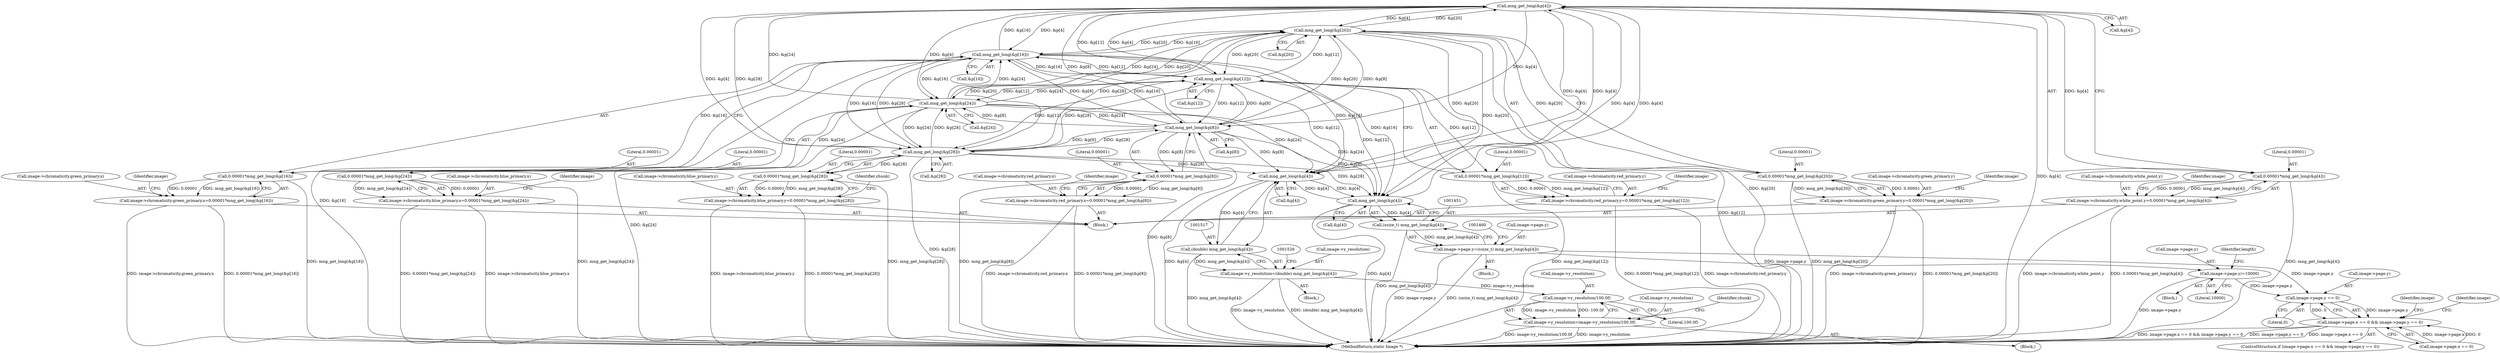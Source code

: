 digraph "0_ImageMagick_3320955045e5a2a22c13a04fa9422bb809e75eda@array" {
"1001212" [label="(Call,mng_get_long(&p[4]))"];
"1001272" [label="(Call,mng_get_long(&p[20]))"];
"1001257" [label="(Call,mng_get_long(&p[16]))"];
"1001212" [label="(Call,mng_get_long(&p[4]))"];
"1001242" [label="(Call,mng_get_long(&p[12]))"];
"1001287" [label="(Call,mng_get_long(&p[24]))"];
"1001227" [label="(Call,mng_get_long(&p[8]))"];
"1001302" [label="(Call,mng_get_long(&p[28]))"];
"1001452" [label="(Call,mng_get_long(&p[4]))"];
"1001518" [label="(Call,mng_get_long(&p[4]))"];
"1001210" [label="(Call,0.00001*mng_get_long(&p[4]))"];
"1001202" [label="(Call,image->chromaticity.white_point.y=0.00001*mng_get_long(&p[4]))"];
"1001240" [label="(Call,0.00001*mng_get_long(&p[12]))"];
"1001232" [label="(Call,image->chromaticity.red_primary.y=0.00001*mng_get_long(&p[12]))"];
"1001255" [label="(Call,0.00001*mng_get_long(&p[16]))"];
"1001247" [label="(Call,image->chromaticity.green_primary.x=0.00001*mng_get_long(&p[16]))"];
"1001270" [label="(Call,0.00001*mng_get_long(&p[20]))"];
"1001262" [label="(Call,image->chromaticity.green_primary.y=0.00001*mng_get_long(&p[20]))"];
"1001285" [label="(Call,0.00001*mng_get_long(&p[24]))"];
"1001277" [label="(Call,image->chromaticity.blue_primary.x=0.00001*mng_get_long(&p[24]))"];
"1001300" [label="(Call,0.00001*mng_get_long(&p[28]))"];
"1001292" [label="(Call,image->chromaticity.blue_primary.y=0.00001*mng_get_long(&p[28]))"];
"1001450" [label="(Call,(ssize_t) mng_get_long(&p[4]))"];
"1001444" [label="(Call,image->page.y=(ssize_t) mng_get_long(&p[4]))"];
"1001473" [label="(Call,image->page.y/=10000)"];
"1002089" [label="(Call,image->page.y == 0)"];
"1002081" [label="(Call,image->page.x == 0 && image->page.y == 0)"];
"1001516" [label="(Call,(double) mng_get_long(&p[4]))"];
"1001512" [label="(Call,image->y_resolution=(double) mng_get_long(&p[4]))"];
"1001550" [label="(Call,image->y_resolution/100.0f)"];
"1001546" [label="(Call,image->y_resolution=image->y_resolution/100.0f)"];
"1001225" [label="(Call,0.00001*mng_get_long(&p[8]))"];
"1001217" [label="(Call,image->chromaticity.red_primary.x=0.00001*mng_get_long(&p[8]))"];
"1001256" [label="(Literal,0.00001)"];
"1001203" [label="(Call,image->chromaticity.white_point.y)"];
"1001240" [label="(Call,0.00001*mng_get_long(&p[12]))"];
"1001271" [label="(Literal,0.00001)"];
"1002090" [label="(Call,image->page.y)"];
"1002175" [label="(MethodReturn,static Image *)"];
"1001217" [label="(Call,image->chromaticity.red_primary.x=0.00001*mng_get_long(&p[8]))"];
"1001433" [label="(Block,)"];
"1001518" [label="(Call,mng_get_long(&p[4]))"];
"1001302" [label="(Call,mng_get_long(&p[28]))"];
"1001247" [label="(Call,image->chromaticity.green_primary.x=0.00001*mng_get_long(&p[16]))"];
"1001554" [label="(Literal,100.0f)"];
"1001516" [label="(Call,(double) mng_get_long(&p[4]))"];
"1001551" [label="(Call,image->y_resolution)"];
"1001233" [label="(Call,image->chromaticity.red_primary.y)"];
"1001211" [label="(Literal,0.00001)"];
"1001465" [label="(Block,)"];
"1001512" [label="(Call,image->y_resolution=(double) mng_get_long(&p[4]))"];
"1001444" [label="(Call,image->page.y=(ssize_t) mng_get_long(&p[4]))"];
"1001292" [label="(Call,image->chromaticity.blue_primary.y=0.00001*mng_get_long(&p[28]))"];
"1001445" [label="(Call,image->page.y)"];
"1001241" [label="(Literal,0.00001)"];
"1002081" [label="(Call,image->page.x == 0 && image->page.y == 0)"];
"1001277" [label="(Call,image->chromaticity.blue_primary.x=0.00001*mng_get_long(&p[24]))"];
"1001225" [label="(Call,0.00001*mng_get_long(&p[8]))"];
"1001273" [label="(Call,&p[20])"];
"1001453" [label="(Call,&p[4])"];
"1001255" [label="(Call,0.00001*mng_get_long(&p[16]))"];
"1001221" [label="(Identifier,image)"];
"1001212" [label="(Call,mng_get_long(&p[4]))"];
"1001546" [label="(Call,image->y_resolution=image->y_resolution/100.0f)"];
"1001236" [label="(Identifier,image)"];
"1001262" [label="(Call,image->chromaticity.green_primary.y=0.00001*mng_get_long(&p[20]))"];
"1001479" [label="(Literal,10000)"];
"1001474" [label="(Call,image->page.y)"];
"1001286" [label="(Literal,0.00001)"];
"1001251" [label="(Identifier,image)"];
"1001210" [label="(Call,0.00001*mng_get_long(&p[4]))"];
"1001473" [label="(Call,image->page.y/=10000)"];
"1001287" [label="(Call,mng_get_long(&p[24]))"];
"1001547" [label="(Call,image->y_resolution)"];
"1001450" [label="(Call,(ssize_t) mng_get_long(&p[4]))"];
"1001257" [label="(Call,mng_get_long(&p[16]))"];
"1001202" [label="(Call,image->chromaticity.white_point.y=0.00001*mng_get_long(&p[4]))"];
"1001482" [label="(Identifier,length)"];
"1001303" [label="(Call,&p[28])"];
"1002128" [label="(Identifier,image)"];
"1001226" [label="(Literal,0.00001)"];
"1001272" [label="(Call,mng_get_long(&p[20]))"];
"1001503" [label="(Block,)"];
"1001248" [label="(Call,image->chromaticity.green_primary.x)"];
"1002095" [label="(Literal,0)"];
"1001278" [label="(Call,image->chromaticity.blue_primary.x)"];
"1001288" [label="(Call,&p[24])"];
"1002082" [label="(Call,image->page.x == 0)"];
"1001513" [label="(Call,image->y_resolution)"];
"1001228" [label="(Call,&p[8])"];
"1002080" [label="(ControlStructure,if (image->page.x == 0 && image->page.y == 0))"];
"1001452" [label="(Call,mng_get_long(&p[4]))"];
"1001531" [label="(Block,)"];
"1001227" [label="(Call,mng_get_long(&p[8]))"];
"1001189" [label="(Block,)"];
"1001550" [label="(Call,image->y_resolution/100.0f)"];
"1002100" [label="(Identifier,image)"];
"1001270" [label="(Call,0.00001*mng_get_long(&p[20]))"];
"1001266" [label="(Identifier,image)"];
"1001258" [label="(Call,&p[16])"];
"1001519" [label="(Call,&p[4])"];
"1001300" [label="(Call,0.00001*mng_get_long(&p[28]))"];
"1001301" [label="(Literal,0.00001)"];
"1001556" [label="(Identifier,chunk)"];
"1001308" [label="(Identifier,chunk)"];
"1001213" [label="(Call,&p[4])"];
"1001263" [label="(Call,image->chromaticity.green_primary.y)"];
"1001281" [label="(Identifier,image)"];
"1001243" [label="(Call,&p[12])"];
"1001293" [label="(Call,image->chromaticity.blue_primary.y)"];
"1001232" [label="(Call,image->chromaticity.red_primary.y=0.00001*mng_get_long(&p[12]))"];
"1002089" [label="(Call,image->page.y == 0)"];
"1001242" [label="(Call,mng_get_long(&p[12]))"];
"1001218" [label="(Call,image->chromaticity.red_primary.x)"];
"1001285" [label="(Call,0.00001*mng_get_long(&p[24]))"];
"1001296" [label="(Identifier,image)"];
"1001212" -> "1001210"  [label="AST: "];
"1001212" -> "1001213"  [label="CFG: "];
"1001213" -> "1001212"  [label="AST: "];
"1001210" -> "1001212"  [label="CFG: "];
"1001212" -> "1002175"  [label="DDG: &p[4]"];
"1001212" -> "1001210"  [label="DDG: &p[4]"];
"1001272" -> "1001212"  [label="DDG: &p[20]"];
"1001242" -> "1001212"  [label="DDG: &p[12]"];
"1001287" -> "1001212"  [label="DDG: &p[24]"];
"1001452" -> "1001212"  [label="DDG: &p[4]"];
"1001227" -> "1001212"  [label="DDG: &p[8]"];
"1001302" -> "1001212"  [label="DDG: &p[28]"];
"1001257" -> "1001212"  [label="DDG: &p[16]"];
"1001518" -> "1001212"  [label="DDG: &p[4]"];
"1001212" -> "1001227"  [label="DDG: &p[4]"];
"1001212" -> "1001242"  [label="DDG: &p[4]"];
"1001212" -> "1001257"  [label="DDG: &p[4]"];
"1001212" -> "1001272"  [label="DDG: &p[4]"];
"1001212" -> "1001287"  [label="DDG: &p[4]"];
"1001212" -> "1001302"  [label="DDG: &p[4]"];
"1001212" -> "1001452"  [label="DDG: &p[4]"];
"1001212" -> "1001518"  [label="DDG: &p[4]"];
"1001272" -> "1001270"  [label="AST: "];
"1001272" -> "1001273"  [label="CFG: "];
"1001273" -> "1001272"  [label="AST: "];
"1001270" -> "1001272"  [label="CFG: "];
"1001272" -> "1002175"  [label="DDG: &p[20]"];
"1001272" -> "1001227"  [label="DDG: &p[20]"];
"1001272" -> "1001242"  [label="DDG: &p[20]"];
"1001272" -> "1001257"  [label="DDG: &p[20]"];
"1001272" -> "1001270"  [label="DDG: &p[20]"];
"1001257" -> "1001272"  [label="DDG: &p[16]"];
"1001242" -> "1001272"  [label="DDG: &p[12]"];
"1001287" -> "1001272"  [label="DDG: &p[24]"];
"1001227" -> "1001272"  [label="DDG: &p[8]"];
"1001302" -> "1001272"  [label="DDG: &p[28]"];
"1001272" -> "1001287"  [label="DDG: &p[20]"];
"1001272" -> "1001302"  [label="DDG: &p[20]"];
"1001272" -> "1001452"  [label="DDG: &p[20]"];
"1001272" -> "1001518"  [label="DDG: &p[20]"];
"1001257" -> "1001255"  [label="AST: "];
"1001257" -> "1001258"  [label="CFG: "];
"1001258" -> "1001257"  [label="AST: "];
"1001255" -> "1001257"  [label="CFG: "];
"1001257" -> "1002175"  [label="DDG: &p[16]"];
"1001257" -> "1001227"  [label="DDG: &p[16]"];
"1001257" -> "1001242"  [label="DDG: &p[16]"];
"1001257" -> "1001255"  [label="DDG: &p[16]"];
"1001242" -> "1001257"  [label="DDG: &p[12]"];
"1001287" -> "1001257"  [label="DDG: &p[24]"];
"1001227" -> "1001257"  [label="DDG: &p[8]"];
"1001302" -> "1001257"  [label="DDG: &p[28]"];
"1001257" -> "1001287"  [label="DDG: &p[16]"];
"1001257" -> "1001302"  [label="DDG: &p[16]"];
"1001257" -> "1001452"  [label="DDG: &p[16]"];
"1001257" -> "1001518"  [label="DDG: &p[16]"];
"1001242" -> "1001240"  [label="AST: "];
"1001242" -> "1001243"  [label="CFG: "];
"1001243" -> "1001242"  [label="AST: "];
"1001240" -> "1001242"  [label="CFG: "];
"1001242" -> "1002175"  [label="DDG: &p[12]"];
"1001242" -> "1001227"  [label="DDG: &p[12]"];
"1001242" -> "1001240"  [label="DDG: &p[12]"];
"1001287" -> "1001242"  [label="DDG: &p[24]"];
"1001227" -> "1001242"  [label="DDG: &p[8]"];
"1001302" -> "1001242"  [label="DDG: &p[28]"];
"1001242" -> "1001287"  [label="DDG: &p[12]"];
"1001242" -> "1001302"  [label="DDG: &p[12]"];
"1001242" -> "1001452"  [label="DDG: &p[12]"];
"1001242" -> "1001518"  [label="DDG: &p[12]"];
"1001287" -> "1001285"  [label="AST: "];
"1001287" -> "1001288"  [label="CFG: "];
"1001288" -> "1001287"  [label="AST: "];
"1001285" -> "1001287"  [label="CFG: "];
"1001287" -> "1002175"  [label="DDG: &p[24]"];
"1001287" -> "1001227"  [label="DDG: &p[24]"];
"1001287" -> "1001285"  [label="DDG: &p[24]"];
"1001227" -> "1001287"  [label="DDG: &p[8]"];
"1001302" -> "1001287"  [label="DDG: &p[28]"];
"1001287" -> "1001302"  [label="DDG: &p[24]"];
"1001287" -> "1001452"  [label="DDG: &p[24]"];
"1001287" -> "1001518"  [label="DDG: &p[24]"];
"1001227" -> "1001225"  [label="AST: "];
"1001227" -> "1001228"  [label="CFG: "];
"1001228" -> "1001227"  [label="AST: "];
"1001225" -> "1001227"  [label="CFG: "];
"1001227" -> "1002175"  [label="DDG: &p[8]"];
"1001227" -> "1001225"  [label="DDG: &p[8]"];
"1001302" -> "1001227"  [label="DDG: &p[28]"];
"1001227" -> "1001302"  [label="DDG: &p[8]"];
"1001227" -> "1001452"  [label="DDG: &p[8]"];
"1001227" -> "1001518"  [label="DDG: &p[8]"];
"1001302" -> "1001300"  [label="AST: "];
"1001302" -> "1001303"  [label="CFG: "];
"1001303" -> "1001302"  [label="AST: "];
"1001300" -> "1001302"  [label="CFG: "];
"1001302" -> "1002175"  [label="DDG: &p[28]"];
"1001302" -> "1001300"  [label="DDG: &p[28]"];
"1001302" -> "1001452"  [label="DDG: &p[28]"];
"1001302" -> "1001518"  [label="DDG: &p[28]"];
"1001452" -> "1001450"  [label="AST: "];
"1001452" -> "1001453"  [label="CFG: "];
"1001453" -> "1001452"  [label="AST: "];
"1001450" -> "1001452"  [label="CFG: "];
"1001452" -> "1002175"  [label="DDG: &p[4]"];
"1001452" -> "1001450"  [label="DDG: &p[4]"];
"1001518" -> "1001452"  [label="DDG: &p[4]"];
"1001452" -> "1001518"  [label="DDG: &p[4]"];
"1001518" -> "1001516"  [label="AST: "];
"1001518" -> "1001519"  [label="CFG: "];
"1001519" -> "1001518"  [label="AST: "];
"1001516" -> "1001518"  [label="CFG: "];
"1001518" -> "1002175"  [label="DDG: &p[4]"];
"1001518" -> "1001516"  [label="DDG: &p[4]"];
"1001210" -> "1001202"  [label="AST: "];
"1001211" -> "1001210"  [label="AST: "];
"1001202" -> "1001210"  [label="CFG: "];
"1001210" -> "1002175"  [label="DDG: mng_get_long(&p[4])"];
"1001210" -> "1001202"  [label="DDG: 0.00001"];
"1001210" -> "1001202"  [label="DDG: mng_get_long(&p[4])"];
"1001202" -> "1001189"  [label="AST: "];
"1001203" -> "1001202"  [label="AST: "];
"1001221" -> "1001202"  [label="CFG: "];
"1001202" -> "1002175"  [label="DDG: image->chromaticity.white_point.y"];
"1001202" -> "1002175"  [label="DDG: 0.00001*mng_get_long(&p[4])"];
"1001240" -> "1001232"  [label="AST: "];
"1001241" -> "1001240"  [label="AST: "];
"1001232" -> "1001240"  [label="CFG: "];
"1001240" -> "1002175"  [label="DDG: mng_get_long(&p[12])"];
"1001240" -> "1001232"  [label="DDG: 0.00001"];
"1001240" -> "1001232"  [label="DDG: mng_get_long(&p[12])"];
"1001232" -> "1001189"  [label="AST: "];
"1001233" -> "1001232"  [label="AST: "];
"1001251" -> "1001232"  [label="CFG: "];
"1001232" -> "1002175"  [label="DDG: image->chromaticity.red_primary.y"];
"1001232" -> "1002175"  [label="DDG: 0.00001*mng_get_long(&p[12])"];
"1001255" -> "1001247"  [label="AST: "];
"1001256" -> "1001255"  [label="AST: "];
"1001247" -> "1001255"  [label="CFG: "];
"1001255" -> "1002175"  [label="DDG: mng_get_long(&p[16])"];
"1001255" -> "1001247"  [label="DDG: 0.00001"];
"1001255" -> "1001247"  [label="DDG: mng_get_long(&p[16])"];
"1001247" -> "1001189"  [label="AST: "];
"1001248" -> "1001247"  [label="AST: "];
"1001266" -> "1001247"  [label="CFG: "];
"1001247" -> "1002175"  [label="DDG: 0.00001*mng_get_long(&p[16])"];
"1001247" -> "1002175"  [label="DDG: image->chromaticity.green_primary.x"];
"1001270" -> "1001262"  [label="AST: "];
"1001271" -> "1001270"  [label="AST: "];
"1001262" -> "1001270"  [label="CFG: "];
"1001270" -> "1002175"  [label="DDG: mng_get_long(&p[20])"];
"1001270" -> "1001262"  [label="DDG: 0.00001"];
"1001270" -> "1001262"  [label="DDG: mng_get_long(&p[20])"];
"1001262" -> "1001189"  [label="AST: "];
"1001263" -> "1001262"  [label="AST: "];
"1001281" -> "1001262"  [label="CFG: "];
"1001262" -> "1002175"  [label="DDG: 0.00001*mng_get_long(&p[20])"];
"1001262" -> "1002175"  [label="DDG: image->chromaticity.green_primary.y"];
"1001285" -> "1001277"  [label="AST: "];
"1001286" -> "1001285"  [label="AST: "];
"1001277" -> "1001285"  [label="CFG: "];
"1001285" -> "1002175"  [label="DDG: mng_get_long(&p[24])"];
"1001285" -> "1001277"  [label="DDG: 0.00001"];
"1001285" -> "1001277"  [label="DDG: mng_get_long(&p[24])"];
"1001277" -> "1001189"  [label="AST: "];
"1001278" -> "1001277"  [label="AST: "];
"1001296" -> "1001277"  [label="CFG: "];
"1001277" -> "1002175"  [label="DDG: image->chromaticity.blue_primary.x"];
"1001277" -> "1002175"  [label="DDG: 0.00001*mng_get_long(&p[24])"];
"1001300" -> "1001292"  [label="AST: "];
"1001301" -> "1001300"  [label="AST: "];
"1001292" -> "1001300"  [label="CFG: "];
"1001300" -> "1002175"  [label="DDG: mng_get_long(&p[28])"];
"1001300" -> "1001292"  [label="DDG: 0.00001"];
"1001300" -> "1001292"  [label="DDG: mng_get_long(&p[28])"];
"1001292" -> "1001189"  [label="AST: "];
"1001293" -> "1001292"  [label="AST: "];
"1001308" -> "1001292"  [label="CFG: "];
"1001292" -> "1002175"  [label="DDG: 0.00001*mng_get_long(&p[28])"];
"1001292" -> "1002175"  [label="DDG: image->chromaticity.blue_primary.y"];
"1001450" -> "1001444"  [label="AST: "];
"1001451" -> "1001450"  [label="AST: "];
"1001444" -> "1001450"  [label="CFG: "];
"1001450" -> "1002175"  [label="DDG: mng_get_long(&p[4])"];
"1001450" -> "1001444"  [label="DDG: mng_get_long(&p[4])"];
"1001444" -> "1001433"  [label="AST: "];
"1001445" -> "1001444"  [label="AST: "];
"1001460" -> "1001444"  [label="CFG: "];
"1001444" -> "1002175"  [label="DDG: image->page.y"];
"1001444" -> "1002175"  [label="DDG: (ssize_t) mng_get_long(&p[4])"];
"1001444" -> "1001473"  [label="DDG: image->page.y"];
"1001444" -> "1002089"  [label="DDG: image->page.y"];
"1001473" -> "1001465"  [label="AST: "];
"1001473" -> "1001479"  [label="CFG: "];
"1001474" -> "1001473"  [label="AST: "];
"1001479" -> "1001473"  [label="AST: "];
"1001482" -> "1001473"  [label="CFG: "];
"1001473" -> "1002175"  [label="DDG: image->page.y"];
"1001473" -> "1002089"  [label="DDG: image->page.y"];
"1002089" -> "1002081"  [label="AST: "];
"1002089" -> "1002095"  [label="CFG: "];
"1002090" -> "1002089"  [label="AST: "];
"1002095" -> "1002089"  [label="AST: "];
"1002081" -> "1002089"  [label="CFG: "];
"1002089" -> "1002081"  [label="DDG: image->page.y"];
"1002089" -> "1002081"  [label="DDG: 0"];
"1002081" -> "1002080"  [label="AST: "];
"1002081" -> "1002082"  [label="CFG: "];
"1002082" -> "1002081"  [label="AST: "];
"1002100" -> "1002081"  [label="CFG: "];
"1002128" -> "1002081"  [label="CFG: "];
"1002081" -> "1002175"  [label="DDG: image->page.x == 0 && image->page.y == 0"];
"1002081" -> "1002175"  [label="DDG: image->page.y == 0"];
"1002081" -> "1002175"  [label="DDG: image->page.x == 0"];
"1002082" -> "1002081"  [label="DDG: image->page.x"];
"1002082" -> "1002081"  [label="DDG: 0"];
"1001516" -> "1001512"  [label="AST: "];
"1001517" -> "1001516"  [label="AST: "];
"1001512" -> "1001516"  [label="CFG: "];
"1001516" -> "1002175"  [label="DDG: mng_get_long(&p[4])"];
"1001516" -> "1001512"  [label="DDG: mng_get_long(&p[4])"];
"1001512" -> "1001503"  [label="AST: "];
"1001513" -> "1001512"  [label="AST: "];
"1001526" -> "1001512"  [label="CFG: "];
"1001512" -> "1002175"  [label="DDG: image->y_resolution"];
"1001512" -> "1002175"  [label="DDG: (double) mng_get_long(&p[4])"];
"1001512" -> "1001550"  [label="DDG: image->y_resolution"];
"1001550" -> "1001546"  [label="AST: "];
"1001550" -> "1001554"  [label="CFG: "];
"1001551" -> "1001550"  [label="AST: "];
"1001554" -> "1001550"  [label="AST: "];
"1001546" -> "1001550"  [label="CFG: "];
"1001550" -> "1001546"  [label="DDG: image->y_resolution"];
"1001550" -> "1001546"  [label="DDG: 100.0f"];
"1001546" -> "1001531"  [label="AST: "];
"1001547" -> "1001546"  [label="AST: "];
"1001556" -> "1001546"  [label="CFG: "];
"1001546" -> "1002175"  [label="DDG: image->y_resolution"];
"1001546" -> "1002175"  [label="DDG: image->y_resolution/100.0f"];
"1001225" -> "1001217"  [label="AST: "];
"1001226" -> "1001225"  [label="AST: "];
"1001217" -> "1001225"  [label="CFG: "];
"1001225" -> "1002175"  [label="DDG: mng_get_long(&p[8])"];
"1001225" -> "1001217"  [label="DDG: 0.00001"];
"1001225" -> "1001217"  [label="DDG: mng_get_long(&p[8])"];
"1001217" -> "1001189"  [label="AST: "];
"1001218" -> "1001217"  [label="AST: "];
"1001236" -> "1001217"  [label="CFG: "];
"1001217" -> "1002175"  [label="DDG: image->chromaticity.red_primary.x"];
"1001217" -> "1002175"  [label="DDG: 0.00001*mng_get_long(&p[8])"];
}

